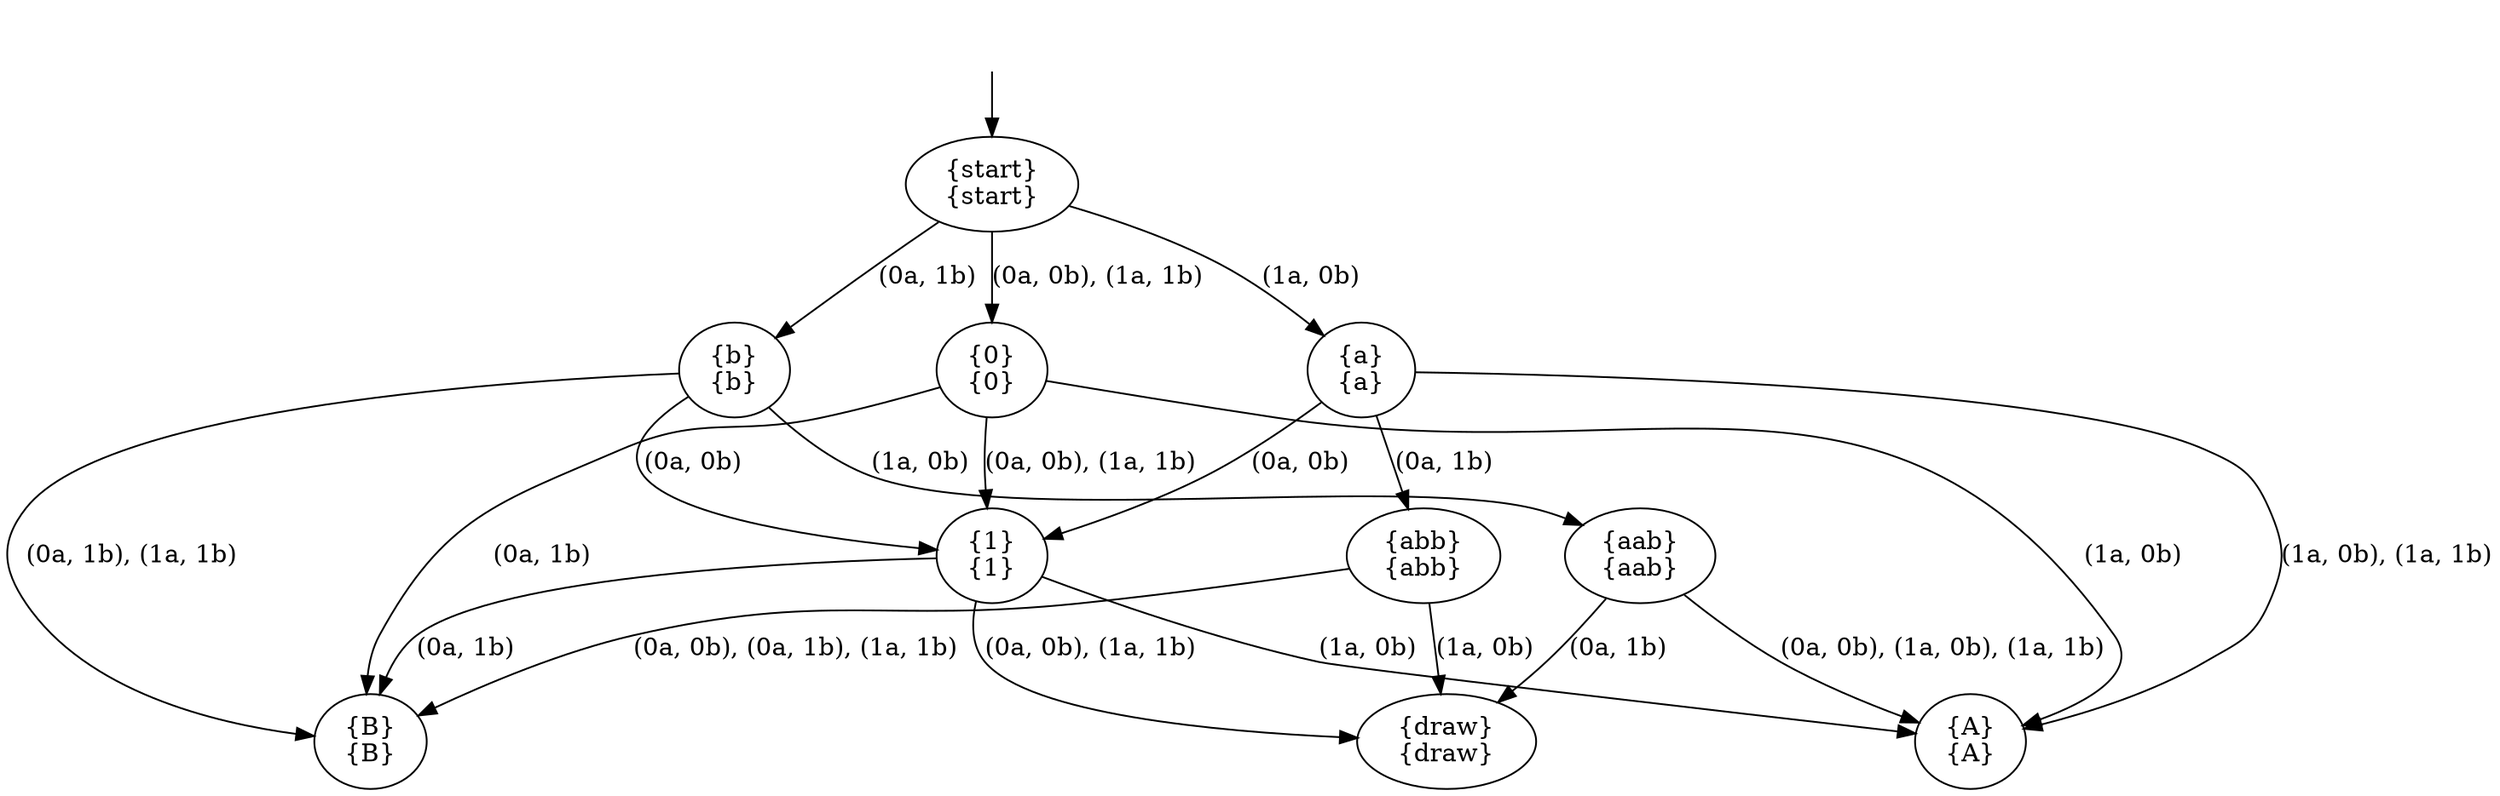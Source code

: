 digraph  {
concentrate=False;
nodesep=0.5;
ranksep=0.5;
splines=True;
4684286216 [label="{start}\n{start}"];
4684285320 [label="{0}\n{0}"];
4684285712 [label="{a}\n{a}"];
4684284648 [label="{b}\n{b}"];
4684286552 [label="{1}\n{1}"];
4684287000 [label="{A}\n{A}"];
4684287224 [label="{B}\n{B}"];
4684285488 [label="{abb}\n{abb}"];
4684287504 [label="{aab}\n{aab}"];
4684287448 [label="{draw}\n{draw}"];
hidden [label="", shape=none];
4684286216 -> 4684285712  [action="('1a', '0b')", key="('1a', '0b')", label="(1a, 0b)"];
4684286216 -> 4684284648  [action="('0a', '1b')", key="('0a', '1b')", label="(0a, 1b)"];
4684286216 -> 4684285320  [action="(('0a', '0b'), ('1a', '1b'))", key="(('0a', '0b'), ('1a', '1b'))", label="(0a, 0b), (1a, 1b)"];
4684285320 -> 4684287000  [action="('1a', '0b')", key="('1a', '0b')", label="(1a, 0b)"];
4684285320 -> 4684287224  [action="('0a', '1b')", key="('0a', '1b')", label="(0a, 1b)"];
4684285320 -> 4684286552  [action="(('0a', '0b'), ('1a', '1b'))", key="(('0a', '0b'), ('1a', '1b'))", label="(0a, 0b), (1a, 1b)"];
4684285712 -> 4684286552  [action="('0a', '0b')", key="('0a', '0b')", label="(0a, 0b)"];
4684285712 -> 4684285488  [action="('0a', '1b')", key="('0a', '1b')", label="(0a, 1b)"];
4684285712 -> 4684287000  [action="(('1a', '0b'), ('1a', '1b'))", key="(('1a', '0b'), ('1a', '1b'))", label="(1a, 0b), (1a, 1b)"];
4684284648 -> 4684286552  [action="('0a', '0b')", key="('0a', '0b')", label="(0a, 0b)"];
4684284648 -> 4684287504  [action="('1a', '0b')", key="('1a', '0b')", label="(1a, 0b)"];
4684284648 -> 4684287224  [action="(('0a', '1b'), ('1a', '1b'))", key="(('0a', '1b'), ('1a', '1b'))", label="(0a, 1b), (1a, 1b)"];
4684286552 -> 4684287000  [action="('1a', '0b')", key="('1a', '0b')", label="(1a, 0b)"];
4684286552 -> 4684287224  [action="('0a', '1b')", key="('0a', '1b')", label="(0a, 1b)"];
4684286552 -> 4684287448  [action="(('0a', '0b'), ('1a', '1b'))", key="(('0a', '0b'), ('1a', '1b'))", label="(0a, 0b), (1a, 1b)"];
4684285488 -> 4684287448  [action="('1a', '0b')", key="('1a', '0b')", label="(1a, 0b)"];
4684285488 -> 4684287224  [action="(('0a', '0b'), ('0a', '1b'), ('1a', '1b'))", key="(('0a', '0b'), ('0a', '1b'), ('1a', '1b'))", label="(0a, 0b), (0a, 1b), (1a, 1b)"];
4684287504 -> 4684287448  [action="('0a', '1b')", key="('0a', '1b')", label="(0a, 1b)"];
4684287504 -> 4684287000  [action="(('0a', '0b'), ('1a', '0b'), ('1a', '1b'))", key="(('0a', '0b'), ('1a', '0b'), ('1a', '1b'))", label="(0a, 0b), (1a, 0b), (1a, 1b)"];
hidden -> 4684286216  [key=0];
}

